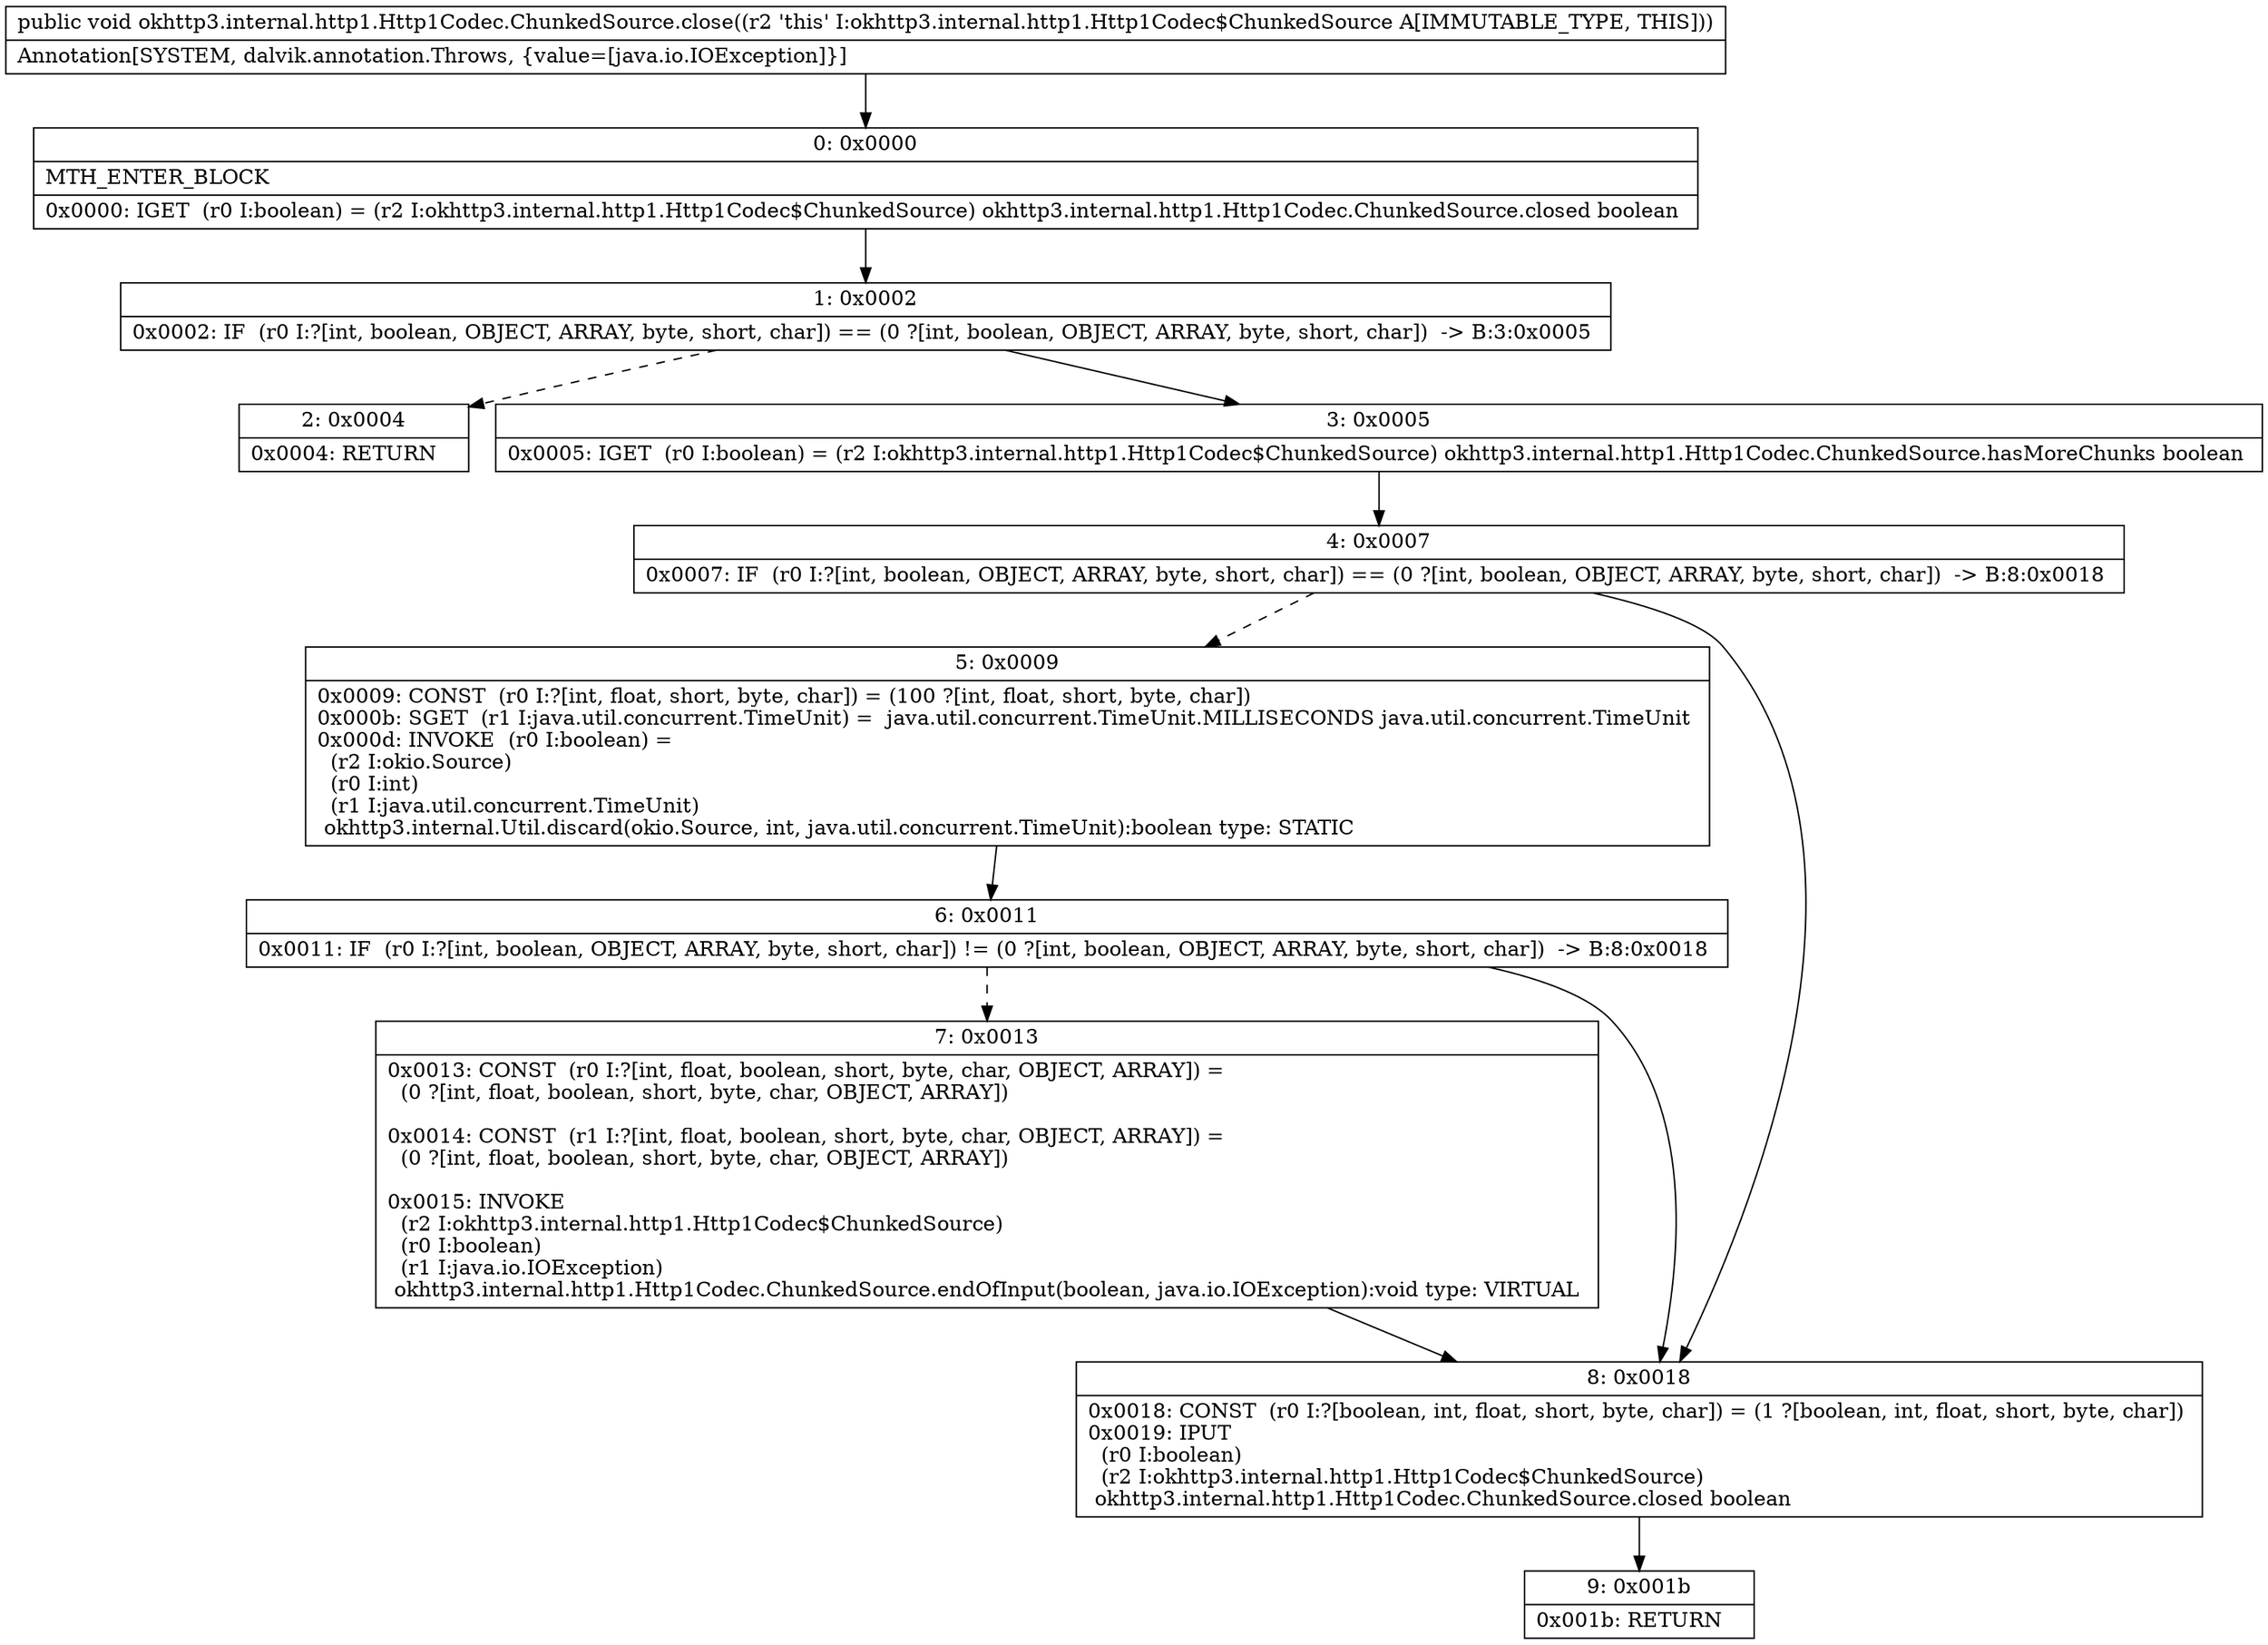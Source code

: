 digraph "CFG forokhttp3.internal.http1.Http1Codec.ChunkedSource.close()V" {
Node_0 [shape=record,label="{0\:\ 0x0000|MTH_ENTER_BLOCK\l|0x0000: IGET  (r0 I:boolean) = (r2 I:okhttp3.internal.http1.Http1Codec$ChunkedSource) okhttp3.internal.http1.Http1Codec.ChunkedSource.closed boolean \l}"];
Node_1 [shape=record,label="{1\:\ 0x0002|0x0002: IF  (r0 I:?[int, boolean, OBJECT, ARRAY, byte, short, char]) == (0 ?[int, boolean, OBJECT, ARRAY, byte, short, char])  \-\> B:3:0x0005 \l}"];
Node_2 [shape=record,label="{2\:\ 0x0004|0x0004: RETURN   \l}"];
Node_3 [shape=record,label="{3\:\ 0x0005|0x0005: IGET  (r0 I:boolean) = (r2 I:okhttp3.internal.http1.Http1Codec$ChunkedSource) okhttp3.internal.http1.Http1Codec.ChunkedSource.hasMoreChunks boolean \l}"];
Node_4 [shape=record,label="{4\:\ 0x0007|0x0007: IF  (r0 I:?[int, boolean, OBJECT, ARRAY, byte, short, char]) == (0 ?[int, boolean, OBJECT, ARRAY, byte, short, char])  \-\> B:8:0x0018 \l}"];
Node_5 [shape=record,label="{5\:\ 0x0009|0x0009: CONST  (r0 I:?[int, float, short, byte, char]) = (100 ?[int, float, short, byte, char]) \l0x000b: SGET  (r1 I:java.util.concurrent.TimeUnit) =  java.util.concurrent.TimeUnit.MILLISECONDS java.util.concurrent.TimeUnit \l0x000d: INVOKE  (r0 I:boolean) = \l  (r2 I:okio.Source)\l  (r0 I:int)\l  (r1 I:java.util.concurrent.TimeUnit)\l okhttp3.internal.Util.discard(okio.Source, int, java.util.concurrent.TimeUnit):boolean type: STATIC \l}"];
Node_6 [shape=record,label="{6\:\ 0x0011|0x0011: IF  (r0 I:?[int, boolean, OBJECT, ARRAY, byte, short, char]) != (0 ?[int, boolean, OBJECT, ARRAY, byte, short, char])  \-\> B:8:0x0018 \l}"];
Node_7 [shape=record,label="{7\:\ 0x0013|0x0013: CONST  (r0 I:?[int, float, boolean, short, byte, char, OBJECT, ARRAY]) = \l  (0 ?[int, float, boolean, short, byte, char, OBJECT, ARRAY])\l \l0x0014: CONST  (r1 I:?[int, float, boolean, short, byte, char, OBJECT, ARRAY]) = \l  (0 ?[int, float, boolean, short, byte, char, OBJECT, ARRAY])\l \l0x0015: INVOKE  \l  (r2 I:okhttp3.internal.http1.Http1Codec$ChunkedSource)\l  (r0 I:boolean)\l  (r1 I:java.io.IOException)\l okhttp3.internal.http1.Http1Codec.ChunkedSource.endOfInput(boolean, java.io.IOException):void type: VIRTUAL \l}"];
Node_8 [shape=record,label="{8\:\ 0x0018|0x0018: CONST  (r0 I:?[boolean, int, float, short, byte, char]) = (1 ?[boolean, int, float, short, byte, char]) \l0x0019: IPUT  \l  (r0 I:boolean)\l  (r2 I:okhttp3.internal.http1.Http1Codec$ChunkedSource)\l okhttp3.internal.http1.Http1Codec.ChunkedSource.closed boolean \l}"];
Node_9 [shape=record,label="{9\:\ 0x001b|0x001b: RETURN   \l}"];
MethodNode[shape=record,label="{public void okhttp3.internal.http1.Http1Codec.ChunkedSource.close((r2 'this' I:okhttp3.internal.http1.Http1Codec$ChunkedSource A[IMMUTABLE_TYPE, THIS]))  | Annotation[SYSTEM, dalvik.annotation.Throws, \{value=[java.io.IOException]\}]\l}"];
MethodNode -> Node_0;
Node_0 -> Node_1;
Node_1 -> Node_2[style=dashed];
Node_1 -> Node_3;
Node_3 -> Node_4;
Node_4 -> Node_5[style=dashed];
Node_4 -> Node_8;
Node_5 -> Node_6;
Node_6 -> Node_7[style=dashed];
Node_6 -> Node_8;
Node_7 -> Node_8;
Node_8 -> Node_9;
}

